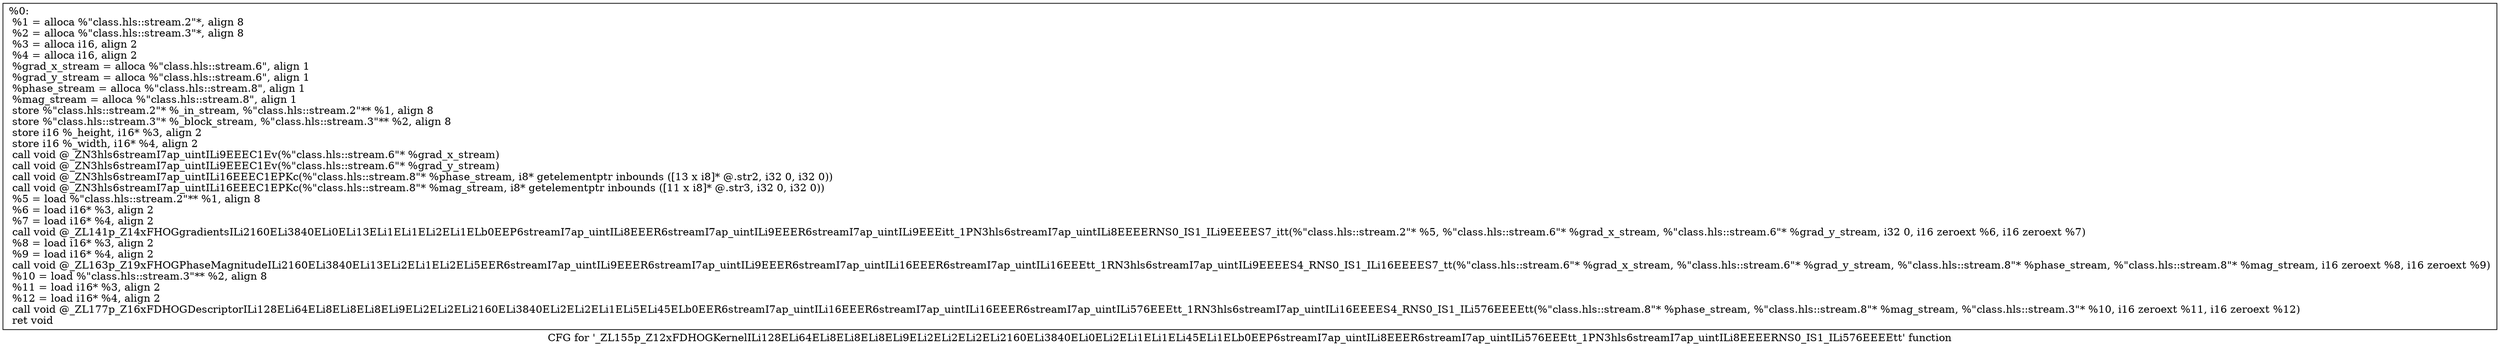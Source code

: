 digraph "CFG for '_ZL155p_Z12xFDHOGKernelILi128ELi64ELi8ELi8ELi8ELi9ELi2ELi2ELi2ELi2160ELi3840ELi0ELi2ELi1ELi1ELi45ELi1ELb0EEP6streamI7ap_uintILi8EEER6streamI7ap_uintILi576EEEtt_1PN3hls6streamI7ap_uintILi8EEEERNS0_IS1_ILi576EEEEtt' function" {
	label="CFG for '_ZL155p_Z12xFDHOGKernelILi128ELi64ELi8ELi8ELi8ELi9ELi2ELi2ELi2ELi2160ELi3840ELi0ELi2ELi1ELi1ELi45ELi1ELb0EEP6streamI7ap_uintILi8EEER6streamI7ap_uintILi576EEEtt_1PN3hls6streamI7ap_uintILi8EEEERNS0_IS1_ILi576EEEEtt' function";

	Node0x3306de0 [shape=record,label="{%0:\l  %1 = alloca %\"class.hls::stream.2\"*, align 8\l  %2 = alloca %\"class.hls::stream.3\"*, align 8\l  %3 = alloca i16, align 2\l  %4 = alloca i16, align 2\l  %grad_x_stream = alloca %\"class.hls::stream.6\", align 1\l  %grad_y_stream = alloca %\"class.hls::stream.6\", align 1\l  %phase_stream = alloca %\"class.hls::stream.8\", align 1\l  %mag_stream = alloca %\"class.hls::stream.8\", align 1\l  store %\"class.hls::stream.2\"* %_in_stream, %\"class.hls::stream.2\"** %1, align 8\l  store %\"class.hls::stream.3\"* %_block_stream, %\"class.hls::stream.3\"** %2, align 8\l  store i16 %_height, i16* %3, align 2\l  store i16 %_width, i16* %4, align 2\l  call void @_ZN3hls6streamI7ap_uintILi9EEEC1Ev(%\"class.hls::stream.6\"* %grad_x_stream)\l  call void @_ZN3hls6streamI7ap_uintILi9EEEC1Ev(%\"class.hls::stream.6\"* %grad_y_stream)\l  call void @_ZN3hls6streamI7ap_uintILi16EEEC1EPKc(%\"class.hls::stream.8\"* %phase_stream, i8* getelementptr inbounds ([13 x i8]* @.str2, i32 0, i32 0))\l  call void @_ZN3hls6streamI7ap_uintILi16EEEC1EPKc(%\"class.hls::stream.8\"* %mag_stream, i8* getelementptr inbounds ([11 x i8]* @.str3, i32 0, i32 0))\l  %5 = load %\"class.hls::stream.2\"** %1, align 8\l  %6 = load i16* %3, align 2\l  %7 = load i16* %4, align 2\l  call void @_ZL141p_Z14xFHOGgradientsILi2160ELi3840ELi0ELi13ELi1ELi1ELi2ELi1ELb0EEP6streamI7ap_uintILi8EEER6streamI7ap_uintILi9EEER6streamI7ap_uintILi9EEEitt_1PN3hls6streamI7ap_uintILi8EEEERNS0_IS1_ILi9EEEES7_itt(%\"class.hls::stream.2\"* %5, %\"class.hls::stream.6\"* %grad_x_stream, %\"class.hls::stream.6\"* %grad_y_stream, i32 0, i16 zeroext %6, i16 zeroext %7)\l  %8 = load i16* %3, align 2\l  %9 = load i16* %4, align 2\l  call void @_ZL163p_Z19xFHOGPhaseMagnitudeILi2160ELi3840ELi13ELi2ELi1ELi2ELi5EER6streamI7ap_uintILi9EEER6streamI7ap_uintILi9EEER6streamI7ap_uintILi16EEER6streamI7ap_uintILi16EEEtt_1RN3hls6streamI7ap_uintILi9EEEES4_RNS0_IS1_ILi16EEEES7_tt(%\"class.hls::stream.6\"* %grad_x_stream, %\"class.hls::stream.6\"* %grad_y_stream, %\"class.hls::stream.8\"* %phase_stream, %\"class.hls::stream.8\"* %mag_stream, i16 zeroext %8, i16 zeroext %9)\l  %10 = load %\"class.hls::stream.3\"** %2, align 8\l  %11 = load i16* %3, align 2\l  %12 = load i16* %4, align 2\l  call void @_ZL177p_Z16xFDHOGDescriptorILi128ELi64ELi8ELi8ELi8ELi9ELi2ELi2ELi2160ELi3840ELi2ELi2ELi1ELi5ELi45ELb0EER6streamI7ap_uintILi16EEER6streamI7ap_uintILi16EEER6streamI7ap_uintILi576EEEtt_1RN3hls6streamI7ap_uintILi16EEEES4_RNS0_IS1_ILi576EEEEtt(%\"class.hls::stream.8\"* %phase_stream, %\"class.hls::stream.8\"* %mag_stream, %\"class.hls::stream.3\"* %10, i16 zeroext %11, i16 zeroext %12)\l  ret void\l}"];
}
